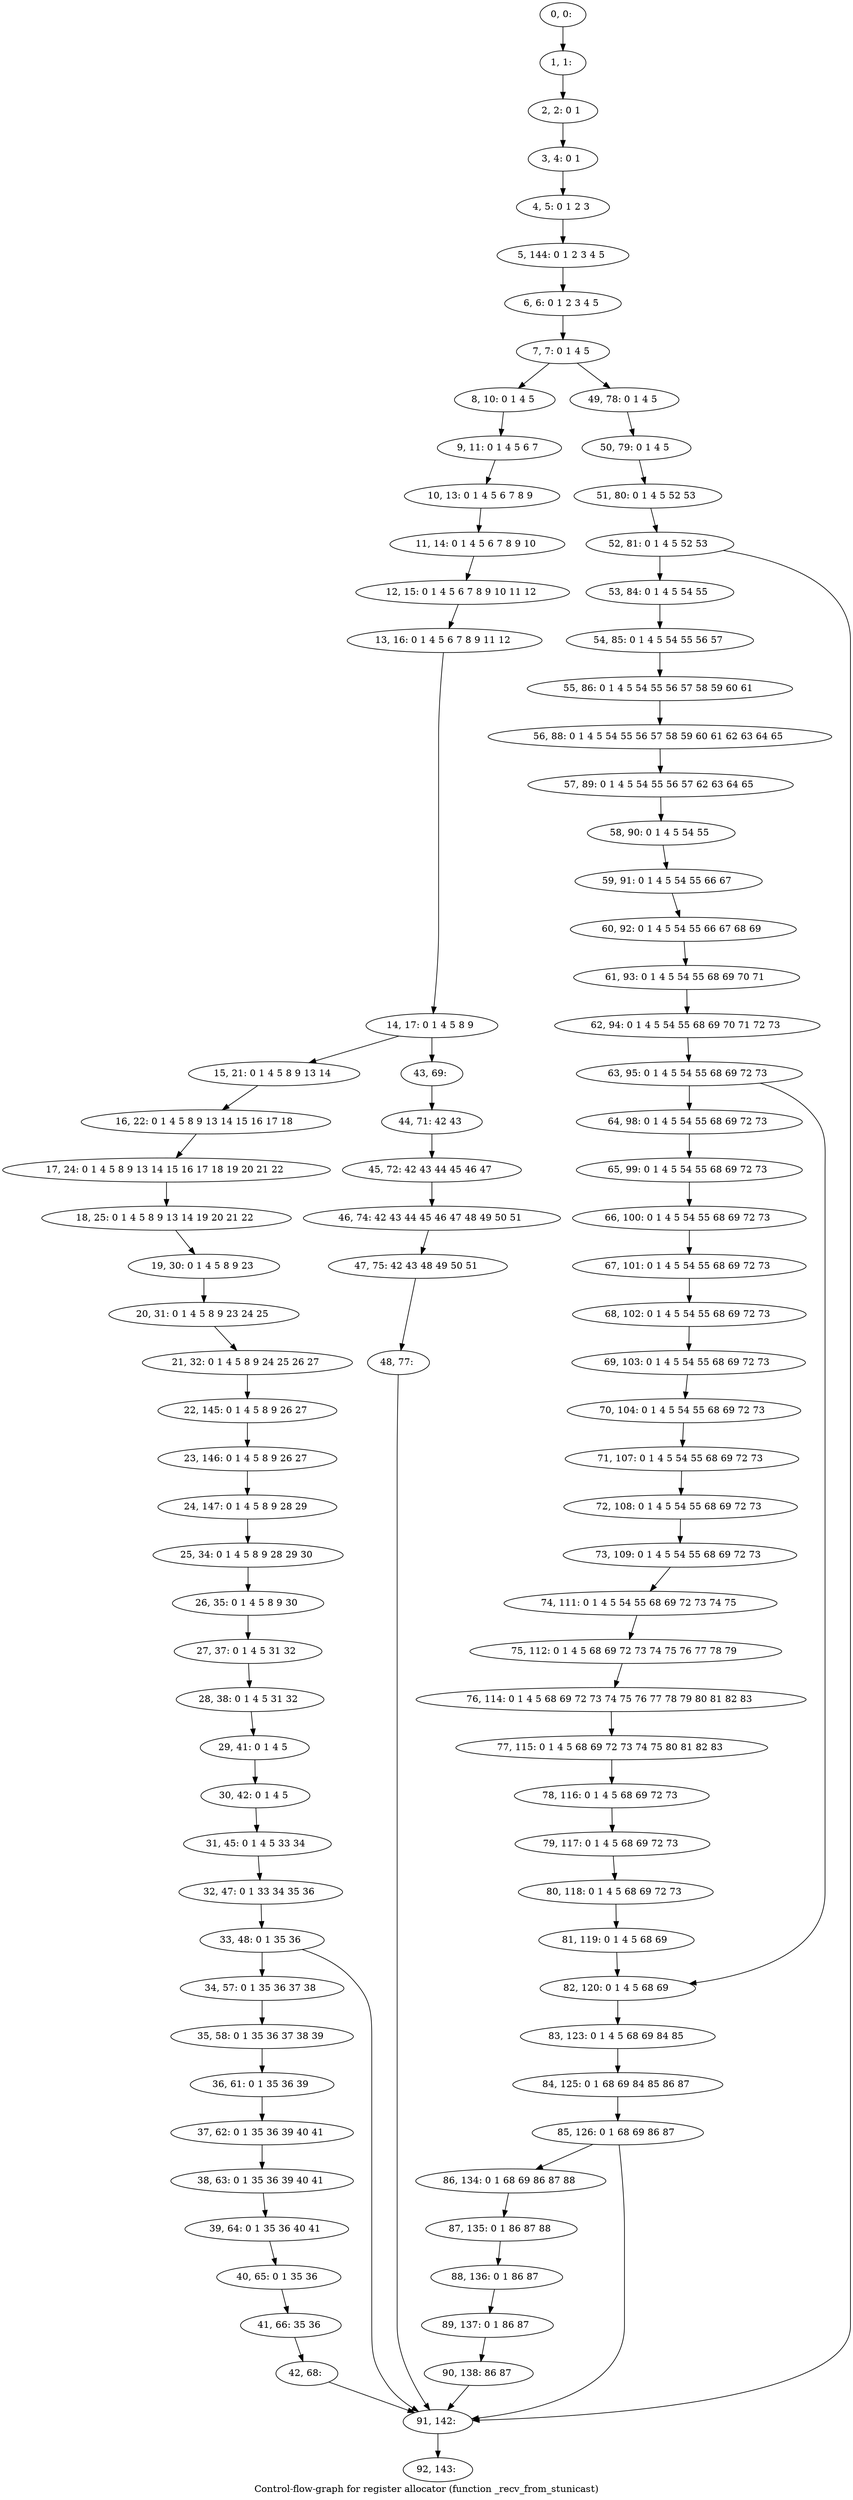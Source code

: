 digraph G {
graph [label="Control-flow-graph for register allocator (function _recv_from_stunicast)"]
0[label="0, 0: "];
1[label="1, 1: "];
2[label="2, 2: 0 1 "];
3[label="3, 4: 0 1 "];
4[label="4, 5: 0 1 2 3 "];
5[label="5, 144: 0 1 2 3 4 5 "];
6[label="6, 6: 0 1 2 3 4 5 "];
7[label="7, 7: 0 1 4 5 "];
8[label="8, 10: 0 1 4 5 "];
9[label="9, 11: 0 1 4 5 6 7 "];
10[label="10, 13: 0 1 4 5 6 7 8 9 "];
11[label="11, 14: 0 1 4 5 6 7 8 9 10 "];
12[label="12, 15: 0 1 4 5 6 7 8 9 10 11 12 "];
13[label="13, 16: 0 1 4 5 6 7 8 9 11 12 "];
14[label="14, 17: 0 1 4 5 8 9 "];
15[label="15, 21: 0 1 4 5 8 9 13 14 "];
16[label="16, 22: 0 1 4 5 8 9 13 14 15 16 17 18 "];
17[label="17, 24: 0 1 4 5 8 9 13 14 15 16 17 18 19 20 21 22 "];
18[label="18, 25: 0 1 4 5 8 9 13 14 19 20 21 22 "];
19[label="19, 30: 0 1 4 5 8 9 23 "];
20[label="20, 31: 0 1 4 5 8 9 23 24 25 "];
21[label="21, 32: 0 1 4 5 8 9 24 25 26 27 "];
22[label="22, 145: 0 1 4 5 8 9 26 27 "];
23[label="23, 146: 0 1 4 5 8 9 26 27 "];
24[label="24, 147: 0 1 4 5 8 9 28 29 "];
25[label="25, 34: 0 1 4 5 8 9 28 29 30 "];
26[label="26, 35: 0 1 4 5 8 9 30 "];
27[label="27, 37: 0 1 4 5 31 32 "];
28[label="28, 38: 0 1 4 5 31 32 "];
29[label="29, 41: 0 1 4 5 "];
30[label="30, 42: 0 1 4 5 "];
31[label="31, 45: 0 1 4 5 33 34 "];
32[label="32, 47: 0 1 33 34 35 36 "];
33[label="33, 48: 0 1 35 36 "];
34[label="34, 57: 0 1 35 36 37 38 "];
35[label="35, 58: 0 1 35 36 37 38 39 "];
36[label="36, 61: 0 1 35 36 39 "];
37[label="37, 62: 0 1 35 36 39 40 41 "];
38[label="38, 63: 0 1 35 36 39 40 41 "];
39[label="39, 64: 0 1 35 36 40 41 "];
40[label="40, 65: 0 1 35 36 "];
41[label="41, 66: 35 36 "];
42[label="42, 68: "];
43[label="43, 69: "];
44[label="44, 71: 42 43 "];
45[label="45, 72: 42 43 44 45 46 47 "];
46[label="46, 74: 42 43 44 45 46 47 48 49 50 51 "];
47[label="47, 75: 42 43 48 49 50 51 "];
48[label="48, 77: "];
49[label="49, 78: 0 1 4 5 "];
50[label="50, 79: 0 1 4 5 "];
51[label="51, 80: 0 1 4 5 52 53 "];
52[label="52, 81: 0 1 4 5 52 53 "];
53[label="53, 84: 0 1 4 5 54 55 "];
54[label="54, 85: 0 1 4 5 54 55 56 57 "];
55[label="55, 86: 0 1 4 5 54 55 56 57 58 59 60 61 "];
56[label="56, 88: 0 1 4 5 54 55 56 57 58 59 60 61 62 63 64 65 "];
57[label="57, 89: 0 1 4 5 54 55 56 57 62 63 64 65 "];
58[label="58, 90: 0 1 4 5 54 55 "];
59[label="59, 91: 0 1 4 5 54 55 66 67 "];
60[label="60, 92: 0 1 4 5 54 55 66 67 68 69 "];
61[label="61, 93: 0 1 4 5 54 55 68 69 70 71 "];
62[label="62, 94: 0 1 4 5 54 55 68 69 70 71 72 73 "];
63[label="63, 95: 0 1 4 5 54 55 68 69 72 73 "];
64[label="64, 98: 0 1 4 5 54 55 68 69 72 73 "];
65[label="65, 99: 0 1 4 5 54 55 68 69 72 73 "];
66[label="66, 100: 0 1 4 5 54 55 68 69 72 73 "];
67[label="67, 101: 0 1 4 5 54 55 68 69 72 73 "];
68[label="68, 102: 0 1 4 5 54 55 68 69 72 73 "];
69[label="69, 103: 0 1 4 5 54 55 68 69 72 73 "];
70[label="70, 104: 0 1 4 5 54 55 68 69 72 73 "];
71[label="71, 107: 0 1 4 5 54 55 68 69 72 73 "];
72[label="72, 108: 0 1 4 5 54 55 68 69 72 73 "];
73[label="73, 109: 0 1 4 5 54 55 68 69 72 73 "];
74[label="74, 111: 0 1 4 5 54 55 68 69 72 73 74 75 "];
75[label="75, 112: 0 1 4 5 68 69 72 73 74 75 76 77 78 79 "];
76[label="76, 114: 0 1 4 5 68 69 72 73 74 75 76 77 78 79 80 81 82 83 "];
77[label="77, 115: 0 1 4 5 68 69 72 73 74 75 80 81 82 83 "];
78[label="78, 116: 0 1 4 5 68 69 72 73 "];
79[label="79, 117: 0 1 4 5 68 69 72 73 "];
80[label="80, 118: 0 1 4 5 68 69 72 73 "];
81[label="81, 119: 0 1 4 5 68 69 "];
82[label="82, 120: 0 1 4 5 68 69 "];
83[label="83, 123: 0 1 4 5 68 69 84 85 "];
84[label="84, 125: 0 1 68 69 84 85 86 87 "];
85[label="85, 126: 0 1 68 69 86 87 "];
86[label="86, 134: 0 1 68 69 86 87 88 "];
87[label="87, 135: 0 1 86 87 88 "];
88[label="88, 136: 0 1 86 87 "];
89[label="89, 137: 0 1 86 87 "];
90[label="90, 138: 86 87 "];
91[label="91, 142: "];
92[label="92, 143: "];
0->1 ;
1->2 ;
2->3 ;
3->4 ;
4->5 ;
5->6 ;
6->7 ;
7->8 ;
7->49 ;
8->9 ;
9->10 ;
10->11 ;
11->12 ;
12->13 ;
13->14 ;
14->15 ;
14->43 ;
15->16 ;
16->17 ;
17->18 ;
18->19 ;
19->20 ;
20->21 ;
21->22 ;
22->23 ;
23->24 ;
24->25 ;
25->26 ;
26->27 ;
27->28 ;
28->29 ;
29->30 ;
30->31 ;
31->32 ;
32->33 ;
33->34 ;
33->91 ;
34->35 ;
35->36 ;
36->37 ;
37->38 ;
38->39 ;
39->40 ;
40->41 ;
41->42 ;
42->91 ;
43->44 ;
44->45 ;
45->46 ;
46->47 ;
47->48 ;
48->91 ;
49->50 ;
50->51 ;
51->52 ;
52->53 ;
52->91 ;
53->54 ;
54->55 ;
55->56 ;
56->57 ;
57->58 ;
58->59 ;
59->60 ;
60->61 ;
61->62 ;
62->63 ;
63->64 ;
63->82 ;
64->65 ;
65->66 ;
66->67 ;
67->68 ;
68->69 ;
69->70 ;
70->71 ;
71->72 ;
72->73 ;
73->74 ;
74->75 ;
75->76 ;
76->77 ;
77->78 ;
78->79 ;
79->80 ;
80->81 ;
81->82 ;
82->83 ;
83->84 ;
84->85 ;
85->86 ;
85->91 ;
86->87 ;
87->88 ;
88->89 ;
89->90 ;
90->91 ;
91->92 ;
}
